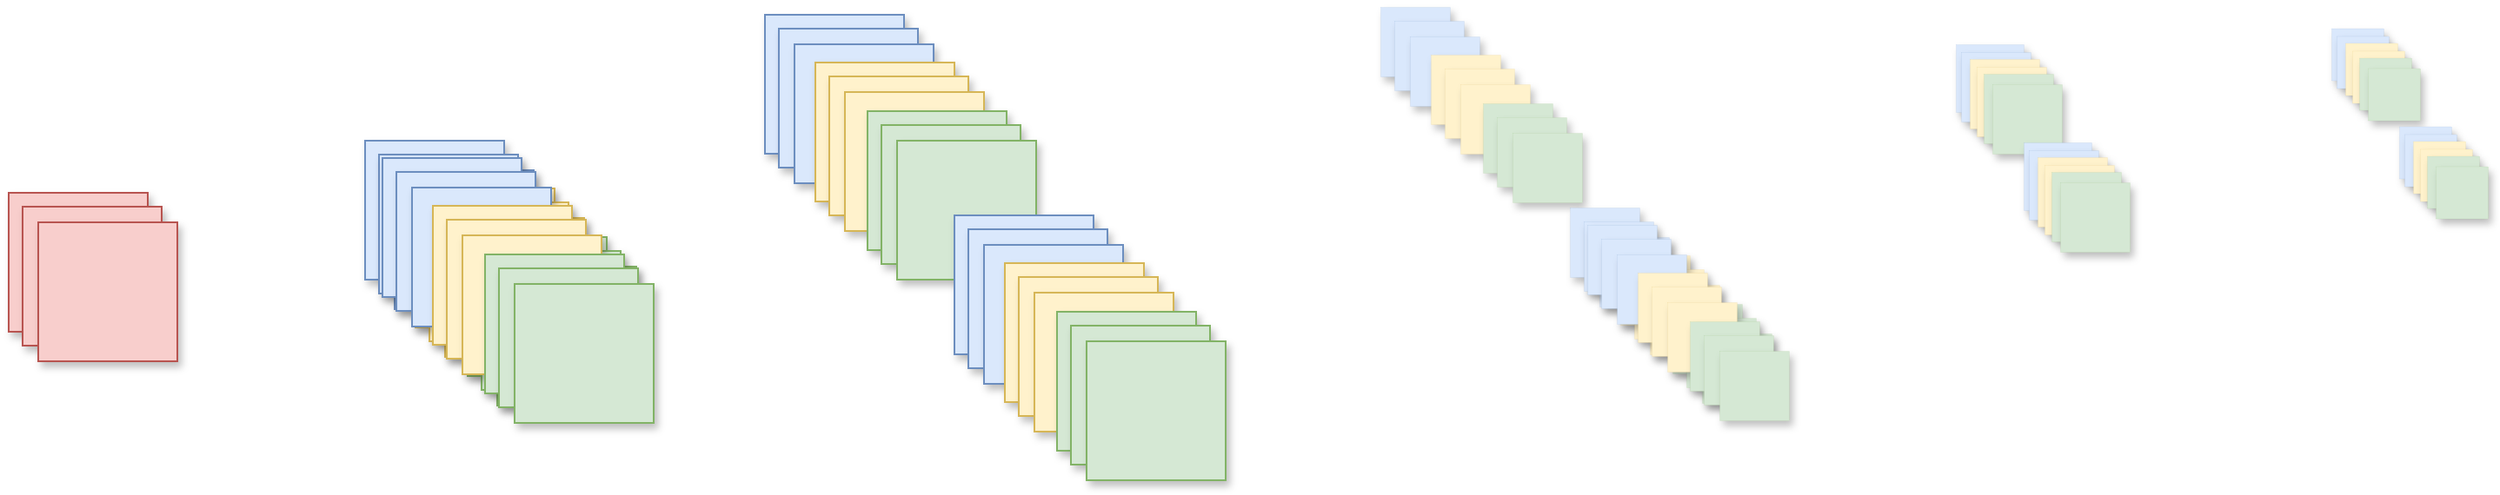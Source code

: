 <mxfile version="17.5.0" type="github">
  <diagram id="wblvO9D-ZUIbQ3TdHfIF" name="Page-1">
    <mxGraphModel dx="2985" dy="1055" grid="0" gridSize="10" guides="1" tooltips="1" connect="1" arrows="1" fold="1" page="0" pageScale="0.8" pageWidth="827" pageHeight="1169" background="none" math="0" shadow="0">
      <root>
        <mxCell id="0" />
        <mxCell id="1" parent="0" />
        <mxCell id="-TnjfYVefwGtDhQqC9l4-23" value="" style="whiteSpace=wrap;html=1;aspect=fixed;shadow=1;rounded=0;fillColor=#f8cecc;strokeColor=#b85450;" vertex="1" parent="1">
          <mxGeometry x="-234" y="569" width="80" height="80" as="geometry" />
        </mxCell>
        <mxCell id="-TnjfYVefwGtDhQqC9l4-24" value="" style="whiteSpace=wrap;html=1;aspect=fixed;shadow=1;rounded=0;fillColor=#f8cecc;strokeColor=#b85450;" vertex="1" parent="1">
          <mxGeometry x="-226" y="577" width="80" height="80" as="geometry" />
        </mxCell>
        <mxCell id="-TnjfYVefwGtDhQqC9l4-25" value="" style="whiteSpace=wrap;html=1;aspect=fixed;shadow=1;rounded=0;fillColor=#f8cecc;strokeColor=#b85450;" vertex="1" parent="1">
          <mxGeometry x="-217" y="586" width="80" height="80" as="geometry" />
        </mxCell>
        <mxCell id="-TnjfYVefwGtDhQqC9l4-43" value="" style="whiteSpace=wrap;html=1;aspect=fixed;shadow=1;rounded=0;fillColor=#dae8fc;strokeColor=#6c8ebf;" vertex="1" parent="1">
          <mxGeometry x="-29" y="539" width="80" height="80" as="geometry" />
        </mxCell>
        <mxCell id="-TnjfYVefwGtDhQqC9l4-44" value="" style="whiteSpace=wrap;html=1;aspect=fixed;shadow=1;rounded=0;fillColor=#dae8fc;strokeColor=#6c8ebf;" vertex="1" parent="1">
          <mxGeometry x="-21" y="547" width="80" height="80" as="geometry" />
        </mxCell>
        <mxCell id="-TnjfYVefwGtDhQqC9l4-45" value="" style="whiteSpace=wrap;html=1;aspect=fixed;shadow=1;rounded=0;fillColor=#dae8fc;strokeColor=#6c8ebf;" vertex="1" parent="1">
          <mxGeometry x="-12" y="556" width="80" height="80" as="geometry" />
        </mxCell>
        <mxCell id="-TnjfYVefwGtDhQqC9l4-46" value="" style="whiteSpace=wrap;html=1;aspect=fixed;shadow=1;rounded=0;fillColor=#fff2cc;strokeColor=#d6b656;" vertex="1" parent="1">
          <mxGeometry y="566.5" width="80" height="80" as="geometry" />
        </mxCell>
        <mxCell id="-TnjfYVefwGtDhQqC9l4-47" value="" style="whiteSpace=wrap;html=1;aspect=fixed;shadow=1;rounded=0;fillColor=#fff2cc;strokeColor=#d6b656;" vertex="1" parent="1">
          <mxGeometry x="8" y="574.5" width="80" height="80" as="geometry" />
        </mxCell>
        <mxCell id="-TnjfYVefwGtDhQqC9l4-48" value="" style="whiteSpace=wrap;html=1;aspect=fixed;shadow=1;rounded=0;fillColor=#fff2cc;strokeColor=#d6b656;" vertex="1" parent="1">
          <mxGeometry x="17" y="583.5" width="80" height="80" as="geometry" />
        </mxCell>
        <mxCell id="-TnjfYVefwGtDhQqC9l4-49" value="" style="whiteSpace=wrap;html=1;aspect=fixed;shadow=1;rounded=0;fillColor=#d5e8d4;strokeColor=#82b366;" vertex="1" parent="1">
          <mxGeometry x="30" y="594.5" width="80" height="80" as="geometry" />
        </mxCell>
        <mxCell id="-TnjfYVefwGtDhQqC9l4-50" value="" style="whiteSpace=wrap;html=1;aspect=fixed;shadow=1;rounded=0;fillColor=#d5e8d4;strokeColor=#82b366;" vertex="1" parent="1">
          <mxGeometry x="38" y="602.5" width="80" height="80" as="geometry" />
        </mxCell>
        <mxCell id="-TnjfYVefwGtDhQqC9l4-51" value="" style="whiteSpace=wrap;html=1;aspect=fixed;shadow=1;rounded=0;fillColor=#d5e8d4;strokeColor=#82b366;" vertex="1" parent="1">
          <mxGeometry x="47" y="611.5" width="80" height="80" as="geometry" />
        </mxCell>
        <mxCell id="-TnjfYVefwGtDhQqC9l4-52" value="" style="whiteSpace=wrap;html=1;aspect=fixed;shadow=1;rounded=0;fillColor=#dae8fc;strokeColor=#6c8ebf;" vertex="1" parent="1">
          <mxGeometry x="-19" y="549" width="80" height="80" as="geometry" />
        </mxCell>
        <mxCell id="-TnjfYVefwGtDhQqC9l4-53" value="" style="whiteSpace=wrap;html=1;aspect=fixed;shadow=1;rounded=0;fillColor=#dae8fc;strokeColor=#6c8ebf;" vertex="1" parent="1">
          <mxGeometry x="-11" y="557" width="80" height="80" as="geometry" />
        </mxCell>
        <mxCell id="-TnjfYVefwGtDhQqC9l4-54" value="" style="whiteSpace=wrap;html=1;aspect=fixed;shadow=1;rounded=0;fillColor=#dae8fc;strokeColor=#6c8ebf;" vertex="1" parent="1">
          <mxGeometry x="-2" y="566" width="80" height="80" as="geometry" />
        </mxCell>
        <mxCell id="-TnjfYVefwGtDhQqC9l4-55" value="" style="whiteSpace=wrap;html=1;aspect=fixed;shadow=1;rounded=0;fillColor=#fff2cc;strokeColor=#d6b656;" vertex="1" parent="1">
          <mxGeometry x="10" y="576.5" width="80" height="80" as="geometry" />
        </mxCell>
        <mxCell id="-TnjfYVefwGtDhQqC9l4-56" value="" style="whiteSpace=wrap;html=1;aspect=fixed;shadow=1;rounded=0;fillColor=#fff2cc;strokeColor=#d6b656;" vertex="1" parent="1">
          <mxGeometry x="18" y="584.5" width="80" height="80" as="geometry" />
        </mxCell>
        <mxCell id="-TnjfYVefwGtDhQqC9l4-57" value="" style="whiteSpace=wrap;html=1;aspect=fixed;shadow=1;rounded=0;fillColor=#fff2cc;strokeColor=#d6b656;" vertex="1" parent="1">
          <mxGeometry x="27" y="593.5" width="80" height="80" as="geometry" />
        </mxCell>
        <mxCell id="-TnjfYVefwGtDhQqC9l4-58" value="" style="whiteSpace=wrap;html=1;aspect=fixed;shadow=1;rounded=0;fillColor=#d5e8d4;strokeColor=#82b366;" vertex="1" parent="1">
          <mxGeometry x="40" y="604.5" width="80" height="80" as="geometry" />
        </mxCell>
        <mxCell id="-TnjfYVefwGtDhQqC9l4-59" value="" style="whiteSpace=wrap;html=1;aspect=fixed;shadow=1;rounded=0;fillColor=#d5e8d4;strokeColor=#82b366;" vertex="1" parent="1">
          <mxGeometry x="48" y="612.5" width="80" height="80" as="geometry" />
        </mxCell>
        <mxCell id="-TnjfYVefwGtDhQqC9l4-60" value="" style="whiteSpace=wrap;html=1;aspect=fixed;shadow=1;rounded=0;fillColor=#d5e8d4;strokeColor=#82b366;" vertex="1" parent="1">
          <mxGeometry x="57" y="621.5" width="80" height="80" as="geometry" />
        </mxCell>
        <mxCell id="-TnjfYVefwGtDhQqC9l4-61" value="" style="whiteSpace=wrap;html=1;aspect=fixed;shadow=1;rounded=0;fillColor=#dae8fc;strokeColor=#6c8ebf;" vertex="1" parent="1">
          <mxGeometry x="201" y="466.5" width="80" height="80" as="geometry" />
        </mxCell>
        <mxCell id="-TnjfYVefwGtDhQqC9l4-62" value="" style="whiteSpace=wrap;html=1;aspect=fixed;shadow=1;rounded=0;fillColor=#dae8fc;strokeColor=#6c8ebf;" vertex="1" parent="1">
          <mxGeometry x="209" y="474.5" width="80" height="80" as="geometry" />
        </mxCell>
        <mxCell id="-TnjfYVefwGtDhQqC9l4-63" value="" style="whiteSpace=wrap;html=1;aspect=fixed;shadow=1;rounded=0;fillColor=#dae8fc;strokeColor=#6c8ebf;" vertex="1" parent="1">
          <mxGeometry x="218" y="483.5" width="80" height="80" as="geometry" />
        </mxCell>
        <mxCell id="-TnjfYVefwGtDhQqC9l4-64" value="" style="whiteSpace=wrap;html=1;aspect=fixed;shadow=1;rounded=0;fillColor=#fff2cc;strokeColor=#d6b656;" vertex="1" parent="1">
          <mxGeometry x="230" y="494" width="80" height="80" as="geometry" />
        </mxCell>
        <mxCell id="-TnjfYVefwGtDhQqC9l4-65" value="" style="whiteSpace=wrap;html=1;aspect=fixed;shadow=1;rounded=0;fillColor=#fff2cc;strokeColor=#d6b656;" vertex="1" parent="1">
          <mxGeometry x="238" y="502" width="80" height="80" as="geometry" />
        </mxCell>
        <mxCell id="-TnjfYVefwGtDhQqC9l4-66" value="" style="whiteSpace=wrap;html=1;aspect=fixed;shadow=1;rounded=0;fillColor=#fff2cc;strokeColor=#d6b656;" vertex="1" parent="1">
          <mxGeometry x="247" y="511" width="80" height="80" as="geometry" />
        </mxCell>
        <mxCell id="-TnjfYVefwGtDhQqC9l4-67" value="" style="whiteSpace=wrap;html=1;aspect=fixed;shadow=1;rounded=0;fillColor=#d5e8d4;strokeColor=#82b366;" vertex="1" parent="1">
          <mxGeometry x="260" y="522" width="80" height="80" as="geometry" />
        </mxCell>
        <mxCell id="-TnjfYVefwGtDhQqC9l4-68" value="" style="whiteSpace=wrap;html=1;aspect=fixed;shadow=1;rounded=0;fillColor=#d5e8d4;strokeColor=#82b366;" vertex="1" parent="1">
          <mxGeometry x="268" y="530" width="80" height="80" as="geometry" />
        </mxCell>
        <mxCell id="-TnjfYVefwGtDhQqC9l4-69" value="" style="whiteSpace=wrap;html=1;aspect=fixed;shadow=1;rounded=0;fillColor=#d5e8d4;strokeColor=#82b366;" vertex="1" parent="1">
          <mxGeometry x="277" y="539" width="80" height="80" as="geometry" />
        </mxCell>
        <mxCell id="-TnjfYVefwGtDhQqC9l4-70" value="" style="whiteSpace=wrap;html=1;aspect=fixed;shadow=1;rounded=0;fillColor=#dae8fc;strokeColor=#6c8ebf;" vertex="1" parent="1">
          <mxGeometry x="310" y="582" width="80" height="80" as="geometry" />
        </mxCell>
        <mxCell id="-TnjfYVefwGtDhQqC9l4-71" value="" style="whiteSpace=wrap;html=1;aspect=fixed;shadow=1;rounded=0;fillColor=#dae8fc;strokeColor=#6c8ebf;" vertex="1" parent="1">
          <mxGeometry x="318" y="590" width="80" height="80" as="geometry" />
        </mxCell>
        <mxCell id="-TnjfYVefwGtDhQqC9l4-72" value="" style="whiteSpace=wrap;html=1;aspect=fixed;shadow=1;rounded=0;fillColor=#dae8fc;strokeColor=#6c8ebf;" vertex="1" parent="1">
          <mxGeometry x="327" y="599" width="80" height="80" as="geometry" />
        </mxCell>
        <mxCell id="-TnjfYVefwGtDhQqC9l4-73" value="" style="whiteSpace=wrap;html=1;aspect=fixed;shadow=1;rounded=0;fillColor=#fff2cc;strokeColor=#d6b656;" vertex="1" parent="1">
          <mxGeometry x="339" y="609.5" width="80" height="80" as="geometry" />
        </mxCell>
        <mxCell id="-TnjfYVefwGtDhQqC9l4-74" value="" style="whiteSpace=wrap;html=1;aspect=fixed;shadow=1;rounded=0;fillColor=#fff2cc;strokeColor=#d6b656;" vertex="1" parent="1">
          <mxGeometry x="347" y="617.5" width="80" height="80" as="geometry" />
        </mxCell>
        <mxCell id="-TnjfYVefwGtDhQqC9l4-75" value="" style="whiteSpace=wrap;html=1;aspect=fixed;shadow=1;rounded=0;fillColor=#fff2cc;strokeColor=#d6b656;" vertex="1" parent="1">
          <mxGeometry x="356" y="626.5" width="80" height="80" as="geometry" />
        </mxCell>
        <mxCell id="-TnjfYVefwGtDhQqC9l4-76" value="" style="whiteSpace=wrap;html=1;aspect=fixed;shadow=1;rounded=0;fillColor=#d5e8d4;strokeColor=#82b366;" vertex="1" parent="1">
          <mxGeometry x="369" y="637.5" width="80" height="80" as="geometry" />
        </mxCell>
        <mxCell id="-TnjfYVefwGtDhQqC9l4-77" value="" style="whiteSpace=wrap;html=1;aspect=fixed;shadow=1;rounded=0;fillColor=#d5e8d4;strokeColor=#82b366;" vertex="1" parent="1">
          <mxGeometry x="377" y="645.5" width="80" height="80" as="geometry" />
        </mxCell>
        <mxCell id="-TnjfYVefwGtDhQqC9l4-78" value="" style="whiteSpace=wrap;html=1;aspect=fixed;shadow=1;rounded=0;fillColor=#d5e8d4;strokeColor=#82b366;" vertex="1" parent="1">
          <mxGeometry x="386" y="654.5" width="80" height="80" as="geometry" />
        </mxCell>
        <mxCell id="-TnjfYVefwGtDhQqC9l4-79" value="" style="whiteSpace=wrap;html=1;aspect=fixed;shadow=1;rounded=0;fillColor=#dae8fc;strokeColor=#6c8ebf;strokeWidth=0;" vertex="1" parent="1">
          <mxGeometry x="555" y="462" width="40" height="40" as="geometry" />
        </mxCell>
        <mxCell id="-TnjfYVefwGtDhQqC9l4-80" value="" style="whiteSpace=wrap;html=1;aspect=fixed;shadow=1;rounded=0;fillColor=#dae8fc;strokeColor=#6c8ebf;strokeWidth=0;" vertex="1" parent="1">
          <mxGeometry x="563" y="470" width="40" height="40" as="geometry" />
        </mxCell>
        <mxCell id="-TnjfYVefwGtDhQqC9l4-81" value="" style="whiteSpace=wrap;html=1;aspect=fixed;shadow=1;rounded=0;fillColor=#dae8fc;strokeColor=#6c8ebf;strokeWidth=0;" vertex="1" parent="1">
          <mxGeometry x="572" y="479" width="40" height="40" as="geometry" />
        </mxCell>
        <mxCell id="-TnjfYVefwGtDhQqC9l4-82" value="" style="whiteSpace=wrap;html=1;aspect=fixed;shadow=1;rounded=0;fillColor=#fff2cc;strokeColor=#d6b656;strokeWidth=0;" vertex="1" parent="1">
          <mxGeometry x="584" y="489.5" width="40" height="40" as="geometry" />
        </mxCell>
        <mxCell id="-TnjfYVefwGtDhQqC9l4-83" value="" style="whiteSpace=wrap;html=1;aspect=fixed;shadow=1;rounded=0;fillColor=#fff2cc;strokeColor=#d6b656;strokeWidth=0;" vertex="1" parent="1">
          <mxGeometry x="592" y="497.5" width="40" height="40" as="geometry" />
        </mxCell>
        <mxCell id="-TnjfYVefwGtDhQqC9l4-84" value="" style="whiteSpace=wrap;html=1;aspect=fixed;shadow=1;rounded=0;fillColor=#fff2cc;strokeColor=#d6b656;strokeWidth=0;" vertex="1" parent="1">
          <mxGeometry x="601" y="506.5" width="40" height="40" as="geometry" />
        </mxCell>
        <mxCell id="-TnjfYVefwGtDhQqC9l4-85" value="" style="whiteSpace=wrap;html=1;aspect=fixed;shadow=1;rounded=0;fillColor=#d5e8d4;strokeColor=#82b366;strokeWidth=0;" vertex="1" parent="1">
          <mxGeometry x="614" y="517.5" width="40" height="40" as="geometry" />
        </mxCell>
        <mxCell id="-TnjfYVefwGtDhQqC9l4-86" value="" style="whiteSpace=wrap;html=1;aspect=fixed;shadow=1;rounded=0;fillColor=#d5e8d4;strokeColor=#82b366;strokeWidth=0;" vertex="1" parent="1">
          <mxGeometry x="622" y="525.5" width="40" height="40" as="geometry" />
        </mxCell>
        <mxCell id="-TnjfYVefwGtDhQqC9l4-87" value="" style="whiteSpace=wrap;html=1;aspect=fixed;shadow=1;rounded=0;fillColor=#d5e8d4;strokeColor=#82b366;strokeWidth=0;" vertex="1" parent="1">
          <mxGeometry x="631" y="534.5" width="40" height="40" as="geometry" />
        </mxCell>
        <mxCell id="-TnjfYVefwGtDhQqC9l4-88" value="" style="whiteSpace=wrap;html=1;aspect=fixed;shadow=1;rounded=0;fillColor=#dae8fc;strokeColor=#6c8ebf;strokeWidth=0;" vertex="1" parent="1">
          <mxGeometry x="664" y="577.5" width="40" height="40" as="geometry" />
        </mxCell>
        <mxCell id="-TnjfYVefwGtDhQqC9l4-89" value="" style="whiteSpace=wrap;html=1;aspect=fixed;shadow=1;rounded=0;fillColor=#dae8fc;strokeColor=#6c8ebf;strokeWidth=0;" vertex="1" parent="1">
          <mxGeometry x="672" y="585.5" width="40" height="40" as="geometry" />
        </mxCell>
        <mxCell id="-TnjfYVefwGtDhQqC9l4-90" value="" style="whiteSpace=wrap;html=1;aspect=fixed;shadow=1;rounded=0;fillColor=#dae8fc;strokeColor=#6c8ebf;strokeWidth=0;" vertex="1" parent="1">
          <mxGeometry x="681" y="594.5" width="40" height="40" as="geometry" />
        </mxCell>
        <mxCell id="-TnjfYVefwGtDhQqC9l4-91" value="" style="whiteSpace=wrap;html=1;aspect=fixed;shadow=1;rounded=0;fillColor=#fff2cc;strokeColor=#d6b656;strokeWidth=0;" vertex="1" parent="1">
          <mxGeometry x="693" y="605" width="40" height="40" as="geometry" />
        </mxCell>
        <mxCell id="-TnjfYVefwGtDhQqC9l4-92" value="" style="whiteSpace=wrap;html=1;aspect=fixed;shadow=1;rounded=0;fillColor=#fff2cc;strokeColor=#d6b656;strokeWidth=0;" vertex="1" parent="1">
          <mxGeometry x="701" y="613" width="40" height="40" as="geometry" />
        </mxCell>
        <mxCell id="-TnjfYVefwGtDhQqC9l4-93" value="" style="whiteSpace=wrap;html=1;aspect=fixed;shadow=1;rounded=0;fillColor=#fff2cc;strokeColor=#d6b656;strokeWidth=0;" vertex="1" parent="1">
          <mxGeometry x="710" y="622" width="40" height="40" as="geometry" />
        </mxCell>
        <mxCell id="-TnjfYVefwGtDhQqC9l4-94" value="" style="whiteSpace=wrap;html=1;aspect=fixed;shadow=1;rounded=0;fillColor=#d5e8d4;strokeColor=#82b366;strokeWidth=0;" vertex="1" parent="1">
          <mxGeometry x="723" y="633" width="40" height="40" as="geometry" />
        </mxCell>
        <mxCell id="-TnjfYVefwGtDhQqC9l4-95" value="" style="whiteSpace=wrap;html=1;aspect=fixed;shadow=1;rounded=0;fillColor=#d5e8d4;strokeColor=#82b366;strokeWidth=0;" vertex="1" parent="1">
          <mxGeometry x="731" y="641" width="40" height="40" as="geometry" />
        </mxCell>
        <mxCell id="-TnjfYVefwGtDhQqC9l4-96" value="" style="whiteSpace=wrap;html=1;aspect=fixed;shadow=1;rounded=0;fillColor=#d5e8d4;strokeColor=#82b366;strokeWidth=0;" vertex="1" parent="1">
          <mxGeometry x="740" y="650" width="40" height="40" as="geometry" />
        </mxCell>
        <mxCell id="-TnjfYVefwGtDhQqC9l4-97" value="" style="whiteSpace=wrap;html=1;aspect=fixed;shadow=1;rounded=0;fillColor=#dae8fc;strokeColor=#6c8ebf;strokeWidth=0;" vertex="1" parent="1">
          <mxGeometry x="674" y="587.5" width="40" height="40" as="geometry" />
        </mxCell>
        <mxCell id="-TnjfYVefwGtDhQqC9l4-98" value="" style="whiteSpace=wrap;html=1;aspect=fixed;shadow=1;rounded=0;fillColor=#dae8fc;strokeColor=#6c8ebf;strokeWidth=0;" vertex="1" parent="1">
          <mxGeometry x="682" y="595.5" width="40" height="40" as="geometry" />
        </mxCell>
        <mxCell id="-TnjfYVefwGtDhQqC9l4-99" value="" style="whiteSpace=wrap;html=1;aspect=fixed;shadow=1;rounded=0;fillColor=#dae8fc;strokeColor=#6c8ebf;strokeWidth=0;" vertex="1" parent="1">
          <mxGeometry x="691" y="604.5" width="40" height="40" as="geometry" />
        </mxCell>
        <mxCell id="-TnjfYVefwGtDhQqC9l4-100" value="" style="whiteSpace=wrap;html=1;aspect=fixed;shadow=1;rounded=0;fillColor=#fff2cc;strokeColor=#d6b656;strokeWidth=0;" vertex="1" parent="1">
          <mxGeometry x="703" y="615" width="40" height="40" as="geometry" />
        </mxCell>
        <mxCell id="-TnjfYVefwGtDhQqC9l4-101" value="" style="whiteSpace=wrap;html=1;aspect=fixed;shadow=1;rounded=0;fillColor=#fff2cc;strokeColor=#d6b656;strokeWidth=0;" vertex="1" parent="1">
          <mxGeometry x="711" y="623" width="40" height="40" as="geometry" />
        </mxCell>
        <mxCell id="-TnjfYVefwGtDhQqC9l4-102" value="" style="whiteSpace=wrap;html=1;aspect=fixed;shadow=1;rounded=0;fillColor=#fff2cc;strokeColor=#d6b656;strokeWidth=0;" vertex="1" parent="1">
          <mxGeometry x="720" y="632" width="40" height="40" as="geometry" />
        </mxCell>
        <mxCell id="-TnjfYVefwGtDhQqC9l4-103" value="" style="whiteSpace=wrap;html=1;aspect=fixed;shadow=1;rounded=0;fillColor=#d5e8d4;strokeColor=#82b366;strokeWidth=0;" vertex="1" parent="1">
          <mxGeometry x="733" y="643" width="40" height="40" as="geometry" />
        </mxCell>
        <mxCell id="-TnjfYVefwGtDhQqC9l4-104" value="" style="whiteSpace=wrap;html=1;aspect=fixed;shadow=1;rounded=0;fillColor=#d5e8d4;strokeColor=#82b366;strokeWidth=0;" vertex="1" parent="1">
          <mxGeometry x="741" y="651" width="40" height="40" as="geometry" />
        </mxCell>
        <mxCell id="-TnjfYVefwGtDhQqC9l4-105" value="" style="whiteSpace=wrap;html=1;aspect=fixed;shadow=1;rounded=0;fillColor=#d5e8d4;strokeColor=#82b366;strokeWidth=0;" vertex="1" parent="1">
          <mxGeometry x="750" y="660" width="40" height="40" as="geometry" />
        </mxCell>
        <mxCell id="-TnjfYVefwGtDhQqC9l4-106" value="" style="whiteSpace=wrap;html=1;aspect=fixed;shadow=1;rounded=0;fillColor=#dae8fc;strokeColor=#6c8ebf;strokeWidth=0;" vertex="1" parent="1">
          <mxGeometry x="886" y="483.5" width="39" height="39" as="geometry" />
        </mxCell>
        <mxCell id="-TnjfYVefwGtDhQqC9l4-117" value="" style="whiteSpace=wrap;html=1;aspect=fixed;shadow=1;rounded=0;fillColor=#dae8fc;strokeColor=#6c8ebf;strokeWidth=0;" vertex="1" parent="1">
          <mxGeometry x="889" y="488" width="40" height="40" as="geometry" />
        </mxCell>
        <mxCell id="-TnjfYVefwGtDhQqC9l4-118" value="" style="whiteSpace=wrap;html=1;aspect=fixed;shadow=1;rounded=0;fillColor=#fff2cc;strokeColor=#d6b656;strokeWidth=0;" vertex="1" parent="1">
          <mxGeometry x="894" y="492" width="40" height="40" as="geometry" />
        </mxCell>
        <mxCell id="-TnjfYVefwGtDhQqC9l4-120" value="" style="whiteSpace=wrap;html=1;aspect=fixed;shadow=1;rounded=0;fillColor=#fff2cc;strokeColor=#d6b656;strokeWidth=0;" vertex="1" parent="1">
          <mxGeometry x="898" y="496.5" width="40" height="40" as="geometry" />
        </mxCell>
        <mxCell id="-TnjfYVefwGtDhQqC9l4-121" value="" style="whiteSpace=wrap;html=1;aspect=fixed;shadow=1;rounded=0;fillColor=#d5e8d4;strokeColor=#82b366;strokeWidth=0;" vertex="1" parent="1">
          <mxGeometry x="902" y="500.5" width="40" height="40" as="geometry" />
        </mxCell>
        <mxCell id="-TnjfYVefwGtDhQqC9l4-122" value="" style="whiteSpace=wrap;html=1;aspect=fixed;shadow=1;rounded=0;fillColor=#d5e8d4;strokeColor=#82b366;strokeWidth=0;" vertex="1" parent="1">
          <mxGeometry x="907" y="506.5" width="40" height="40" as="geometry" />
        </mxCell>
        <mxCell id="-TnjfYVefwGtDhQqC9l4-126" value="" style="whiteSpace=wrap;html=1;aspect=fixed;shadow=1;rounded=0;fillColor=#dae8fc;strokeColor=#6c8ebf;strokeWidth=0;" vertex="1" parent="1">
          <mxGeometry x="925" y="540" width="39" height="39" as="geometry" />
        </mxCell>
        <mxCell id="-TnjfYVefwGtDhQqC9l4-127" value="" style="whiteSpace=wrap;html=1;aspect=fixed;shadow=1;rounded=0;fillColor=#dae8fc;strokeColor=#6c8ebf;strokeWidth=0;" vertex="1" parent="1">
          <mxGeometry x="928" y="544.5" width="40" height="40" as="geometry" />
        </mxCell>
        <mxCell id="-TnjfYVefwGtDhQqC9l4-128" value="" style="whiteSpace=wrap;html=1;aspect=fixed;shadow=1;rounded=0;fillColor=#fff2cc;strokeColor=#d6b656;strokeWidth=0;" vertex="1" parent="1">
          <mxGeometry x="933" y="548.5" width="40" height="40" as="geometry" />
        </mxCell>
        <mxCell id="-TnjfYVefwGtDhQqC9l4-129" value="" style="whiteSpace=wrap;html=1;aspect=fixed;shadow=1;rounded=0;fillColor=#fff2cc;strokeColor=#d6b656;strokeWidth=0;" vertex="1" parent="1">
          <mxGeometry x="937" y="553" width="40" height="40" as="geometry" />
        </mxCell>
        <mxCell id="-TnjfYVefwGtDhQqC9l4-130" value="" style="whiteSpace=wrap;html=1;aspect=fixed;shadow=1;rounded=0;fillColor=#d5e8d4;strokeColor=#82b366;strokeWidth=0;" vertex="1" parent="1">
          <mxGeometry x="941" y="557" width="40" height="40" as="geometry" />
        </mxCell>
        <mxCell id="-TnjfYVefwGtDhQqC9l4-131" value="" style="whiteSpace=wrap;html=1;aspect=fixed;shadow=1;rounded=0;fillColor=#d5e8d4;strokeColor=#82b366;strokeWidth=0;" vertex="1" parent="1">
          <mxGeometry x="946" y="563" width="40" height="40" as="geometry" />
        </mxCell>
        <mxCell id="-TnjfYVefwGtDhQqC9l4-132" value="" style="whiteSpace=wrap;html=1;aspect=fixed;shadow=1;rounded=0;fillColor=#dae8fc;strokeColor=#6c8ebf;strokeWidth=0;" vertex="1" parent="1">
          <mxGeometry x="1102" y="474.25" width="30" height="30" as="geometry" />
        </mxCell>
        <mxCell id="-TnjfYVefwGtDhQqC9l4-133" value="" style="whiteSpace=wrap;html=1;aspect=fixed;shadow=1;rounded=0;fillColor=#dae8fc;strokeColor=#6c8ebf;strokeWidth=0;" vertex="1" parent="1">
          <mxGeometry x="1105" y="478.75" width="30" height="30" as="geometry" />
        </mxCell>
        <mxCell id="-TnjfYVefwGtDhQqC9l4-134" value="" style="whiteSpace=wrap;html=1;aspect=fixed;shadow=1;rounded=0;fillColor=#fff2cc;strokeColor=#d6b656;strokeWidth=0;" vertex="1" parent="1">
          <mxGeometry x="1110" y="482.75" width="30" height="30" as="geometry" />
        </mxCell>
        <mxCell id="-TnjfYVefwGtDhQqC9l4-135" value="" style="whiteSpace=wrap;html=1;aspect=fixed;shadow=1;rounded=0;fillColor=#fff2cc;strokeColor=#d6b656;strokeWidth=0;" vertex="1" parent="1">
          <mxGeometry x="1114" y="487.25" width="30" height="30" as="geometry" />
        </mxCell>
        <mxCell id="-TnjfYVefwGtDhQqC9l4-136" value="" style="whiteSpace=wrap;html=1;aspect=fixed;shadow=1;rounded=0;fillColor=#d5e8d4;strokeColor=#82b366;strokeWidth=0;" vertex="1" parent="1">
          <mxGeometry x="1118" y="491.25" width="30" height="30" as="geometry" />
        </mxCell>
        <mxCell id="-TnjfYVefwGtDhQqC9l4-137" value="" style="whiteSpace=wrap;html=1;aspect=fixed;shadow=1;rounded=0;fillColor=#d5e8d4;strokeColor=#82b366;strokeWidth=0;" vertex="1" parent="1">
          <mxGeometry x="1123" y="497.25" width="30" height="30" as="geometry" />
        </mxCell>
        <mxCell id="-TnjfYVefwGtDhQqC9l4-138" value="" style="whiteSpace=wrap;html=1;aspect=fixed;shadow=1;rounded=0;fillColor=#dae8fc;strokeColor=#6c8ebf;strokeWidth=0;" vertex="1" parent="1">
          <mxGeometry x="1141" y="530.75" width="30" height="30" as="geometry" />
        </mxCell>
        <mxCell id="-TnjfYVefwGtDhQqC9l4-139" value="" style="whiteSpace=wrap;html=1;aspect=fixed;shadow=1;rounded=0;fillColor=#dae8fc;strokeColor=#6c8ebf;strokeWidth=0;" vertex="1" parent="1">
          <mxGeometry x="1144" y="535.25" width="30" height="30" as="geometry" />
        </mxCell>
        <mxCell id="-TnjfYVefwGtDhQqC9l4-140" value="" style="whiteSpace=wrap;html=1;aspect=fixed;shadow=1;rounded=0;fillColor=#fff2cc;strokeColor=#d6b656;strokeWidth=0;" vertex="1" parent="1">
          <mxGeometry x="1149" y="539.25" width="30" height="30" as="geometry" />
        </mxCell>
        <mxCell id="-TnjfYVefwGtDhQqC9l4-141" value="" style="whiteSpace=wrap;html=1;aspect=fixed;shadow=1;rounded=0;fillColor=#fff2cc;strokeColor=#d6b656;strokeWidth=0;" vertex="1" parent="1">
          <mxGeometry x="1153" y="543.75" width="30" height="30" as="geometry" />
        </mxCell>
        <mxCell id="-TnjfYVefwGtDhQqC9l4-142" value="" style="whiteSpace=wrap;html=1;aspect=fixed;shadow=1;rounded=0;fillColor=#d5e8d4;strokeColor=#82b366;strokeWidth=0;" vertex="1" parent="1">
          <mxGeometry x="1157" y="547.75" width="30" height="30" as="geometry" />
        </mxCell>
        <mxCell id="-TnjfYVefwGtDhQqC9l4-143" value="" style="whiteSpace=wrap;html=1;aspect=fixed;shadow=1;rounded=0;fillColor=#d5e8d4;strokeColor=#82b366;strokeWidth=0;" vertex="1" parent="1">
          <mxGeometry x="1162" y="553.75" width="30" height="30" as="geometry" />
        </mxCell>
      </root>
    </mxGraphModel>
  </diagram>
</mxfile>
